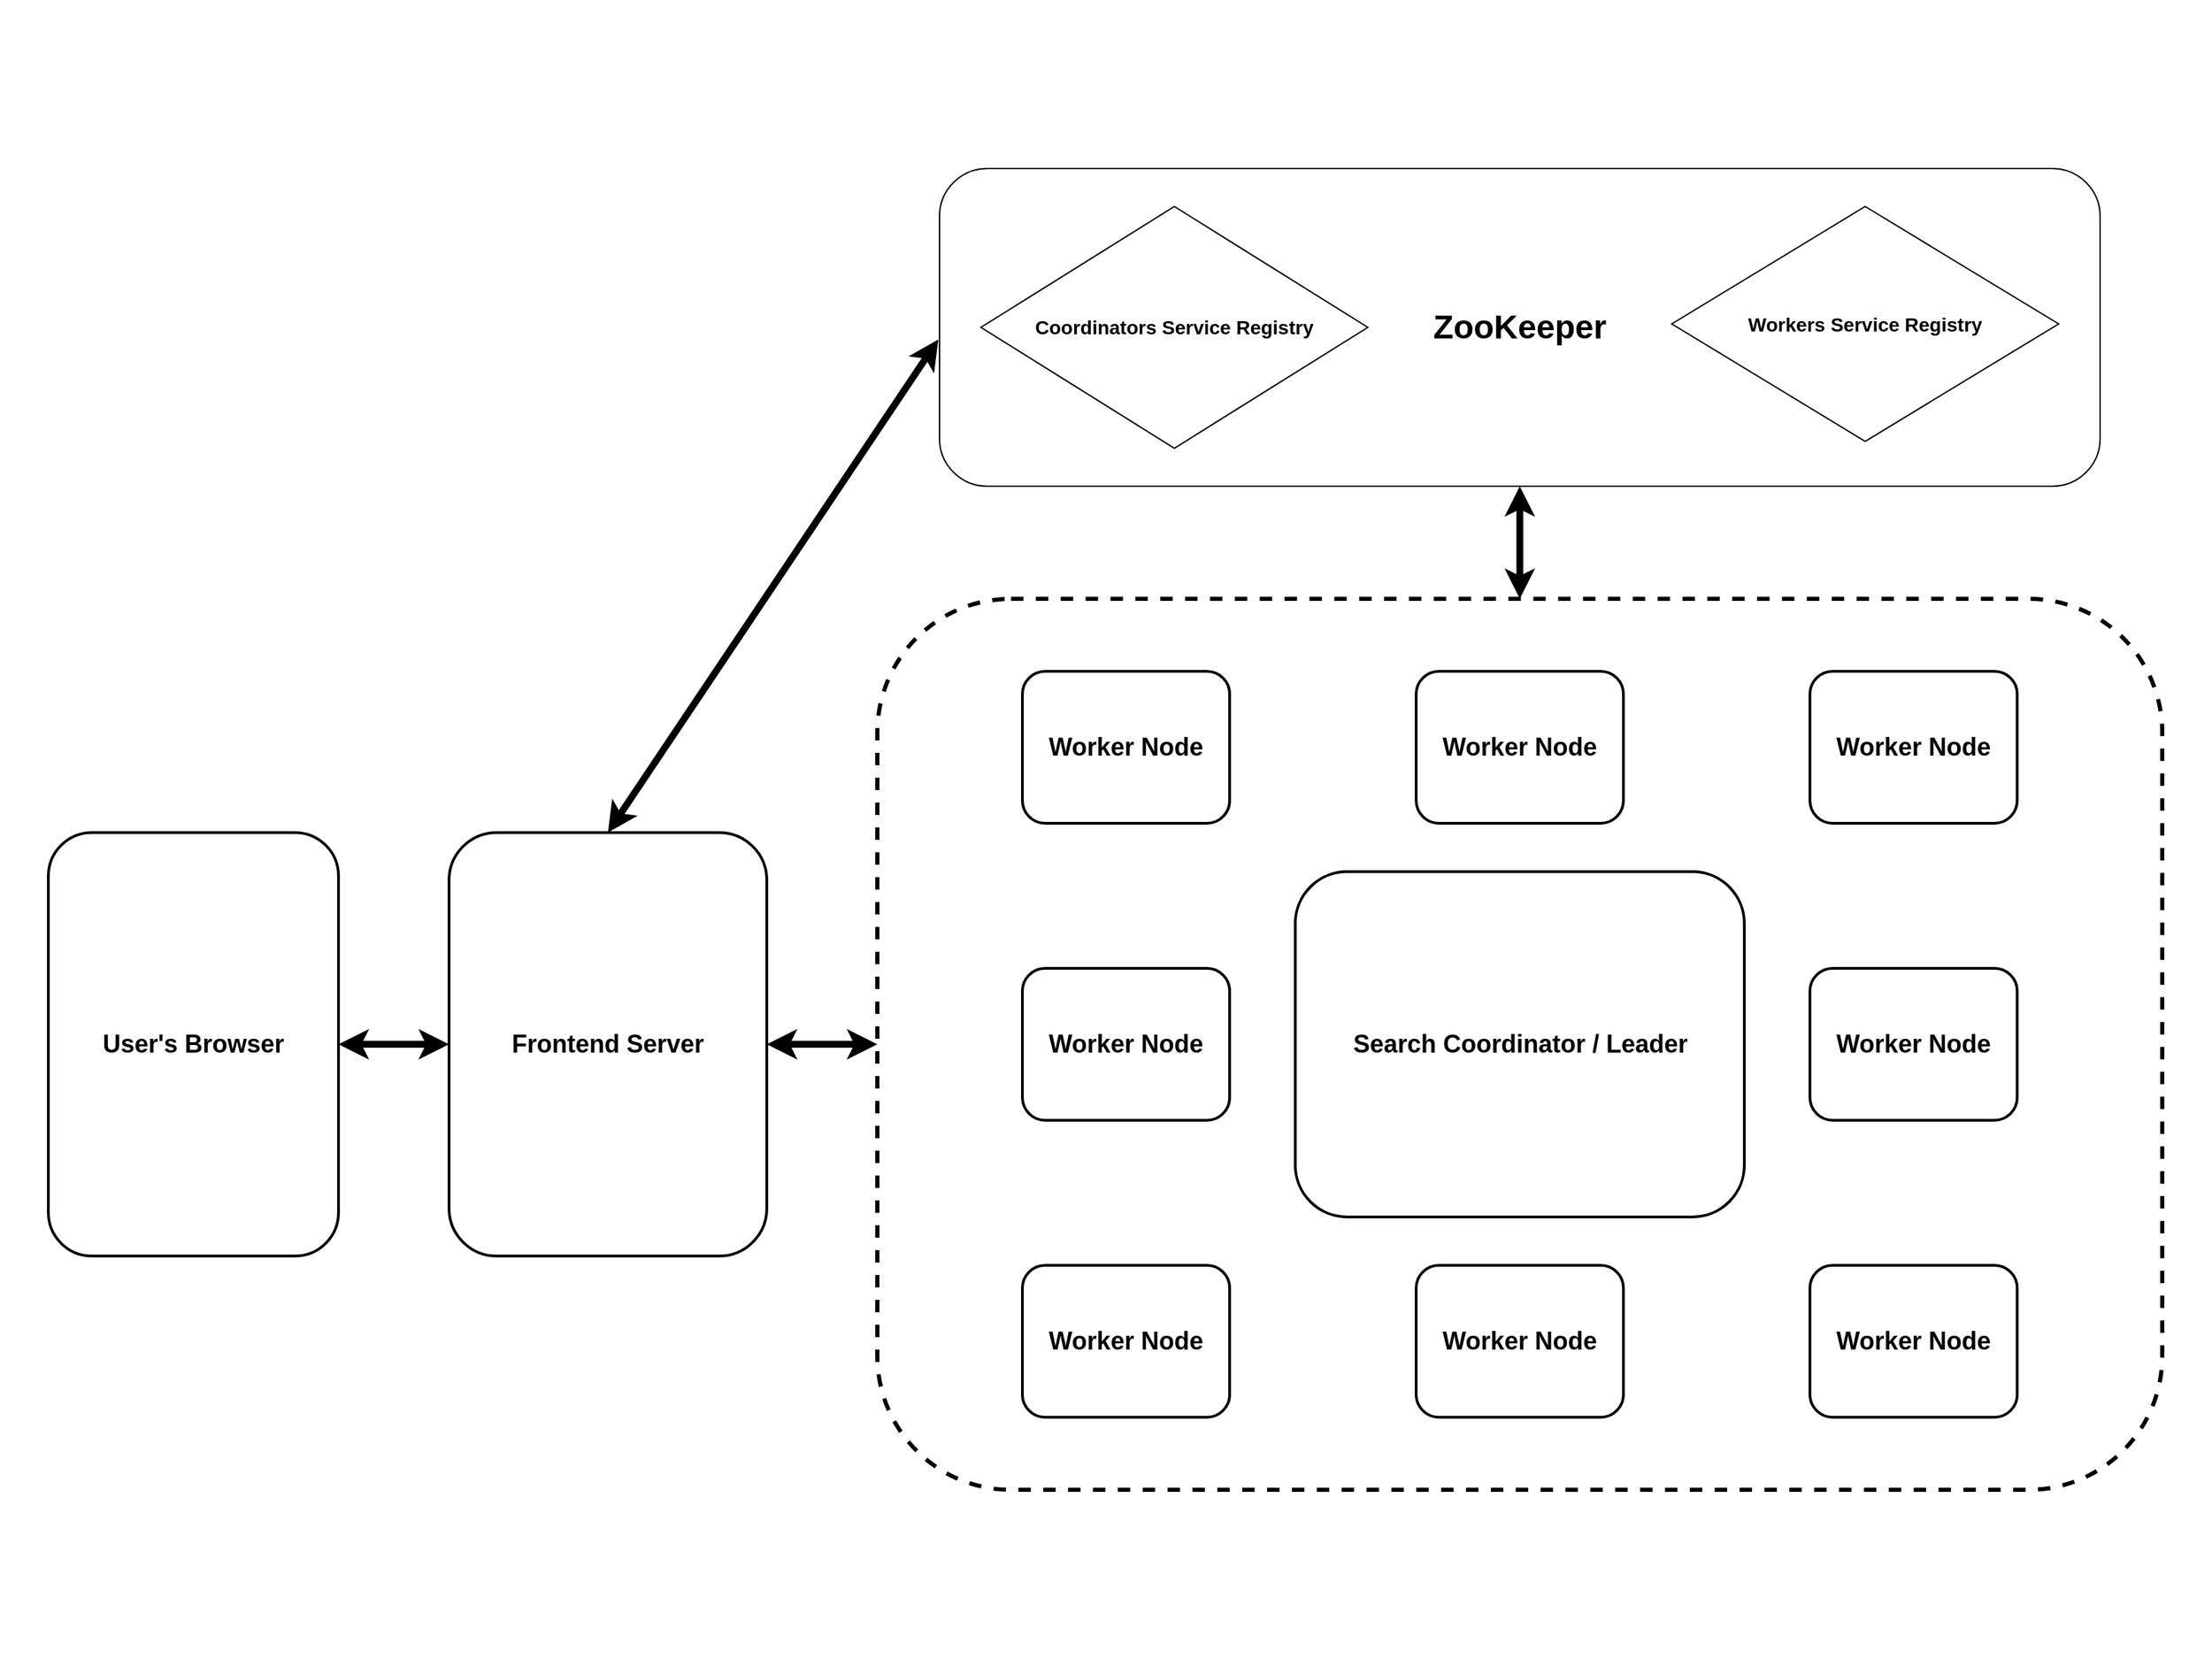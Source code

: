 <mxfile version="24.6.4" type="device">
  <diagram id="C5RBs43oDa-KdzZeNtuy" name="Page-1">
    <mxGraphModel dx="3191" dy="1840" grid="1" gridSize="10" guides="1" tooltips="1" connect="1" arrows="1" fold="1" page="1" pageScale="1" pageWidth="1600" pageHeight="1200" math="0" shadow="0">
      <root>
        <mxCell id="WIyWlLk6GJQsqaUBKTNV-0" />
        <mxCell id="WIyWlLk6GJQsqaUBKTNV-1" parent="WIyWlLk6GJQsqaUBKTNV-0" />
        <mxCell id="dvAfpF75VV0W1YIqzCat-0" value="" style="rounded=0;whiteSpace=wrap;html=1;strokeWidth=0;strokeColor=none;movable=0;resizable=0;rotatable=0;deletable=0;editable=0;locked=1;connectable=0;" vertex="1" parent="WIyWlLk6GJQsqaUBKTNV-1">
          <mxGeometry width="1600" height="1200" as="geometry" />
        </mxCell>
        <mxCell id="dvAfpF75VV0W1YIqzCat-1" value="&lt;font style=&quot;font-size: 18px;&quot;&gt;&lt;b style=&quot;&quot;&gt;Frontend Server&lt;/b&gt;&lt;/font&gt;" style="rounded=1;whiteSpace=wrap;html=1;strokeWidth=2;" vertex="1" parent="WIyWlLk6GJQsqaUBKTNV-1">
          <mxGeometry x="325" y="602.75" width="230" height="306.5" as="geometry" />
        </mxCell>
        <mxCell id="dvAfpF75VV0W1YIqzCat-21" style="rounded=0;orthogonalLoop=1;jettySize=auto;html=1;exitX=0.5;exitY=0;exitDx=0;exitDy=0;entryX=0.5;entryY=1;entryDx=0;entryDy=0;strokeWidth=5;startArrow=classic;startFill=1;" edge="1" parent="WIyWlLk6GJQsqaUBKTNV-1" source="dvAfpF75VV0W1YIqzCat-2" target="dvAfpF75VV0W1YIqzCat-18">
          <mxGeometry relative="1" as="geometry" />
        </mxCell>
        <mxCell id="dvAfpF75VV0W1YIqzCat-2" value="" style="rounded=1;whiteSpace=wrap;html=1;strokeColor=default;dashed=1;strokeWidth=3;movable=1;resizable=1;rotatable=1;deletable=1;editable=1;locked=0;connectable=1;" vertex="1" parent="WIyWlLk6GJQsqaUBKTNV-1">
          <mxGeometry x="635" y="433.5" width="930" height="645" as="geometry" />
        </mxCell>
        <mxCell id="dvAfpF75VV0W1YIqzCat-3" value="&lt;font style=&quot;font-size: 18px;&quot;&gt;&lt;b style=&quot;&quot;&gt;Worker Node&lt;/b&gt;&lt;/font&gt;" style="rounded=1;whiteSpace=wrap;html=1;strokeWidth=2;" vertex="1" parent="WIyWlLk6GJQsqaUBKTNV-1">
          <mxGeometry x="740" y="486" width="150" height="110" as="geometry" />
        </mxCell>
        <mxCell id="dvAfpF75VV0W1YIqzCat-7" value="&lt;font style=&quot;font-size: 18px;&quot;&gt;&lt;b style=&quot;&quot;&gt;Worker Node&lt;/b&gt;&lt;/font&gt;" style="rounded=1;whiteSpace=wrap;html=1;strokeWidth=2;" vertex="1" parent="WIyWlLk6GJQsqaUBKTNV-1">
          <mxGeometry x="1025" y="486" width="150" height="110" as="geometry" />
        </mxCell>
        <mxCell id="dvAfpF75VV0W1YIqzCat-8" value="&lt;font style=&quot;font-size: 18px;&quot;&gt;&lt;b style=&quot;&quot;&gt;Worker Node&lt;/b&gt;&lt;/font&gt;" style="rounded=1;whiteSpace=wrap;html=1;strokeWidth=2;" vertex="1" parent="WIyWlLk6GJQsqaUBKTNV-1">
          <mxGeometry x="1310" y="486" width="150" height="110" as="geometry" />
        </mxCell>
        <mxCell id="dvAfpF75VV0W1YIqzCat-10" value="&lt;font style=&quot;font-size: 18px;&quot;&gt;&lt;b style=&quot;&quot;&gt;Worker Node&lt;/b&gt;&lt;/font&gt;" style="rounded=1;whiteSpace=wrap;html=1;strokeWidth=2;" vertex="1" parent="WIyWlLk6GJQsqaUBKTNV-1">
          <mxGeometry x="740" y="701" width="150" height="110" as="geometry" />
        </mxCell>
        <mxCell id="dvAfpF75VV0W1YIqzCat-11" value="&lt;font style=&quot;font-size: 18px;&quot;&gt;&lt;b style=&quot;&quot;&gt;Worker Node&lt;/b&gt;&lt;/font&gt;" style="rounded=1;whiteSpace=wrap;html=1;strokeWidth=2;" vertex="1" parent="WIyWlLk6GJQsqaUBKTNV-1">
          <mxGeometry x="1310" y="701" width="150" height="110" as="geometry" />
        </mxCell>
        <mxCell id="dvAfpF75VV0W1YIqzCat-12" value="&lt;font style=&quot;font-size: 18px;&quot;&gt;&lt;b style=&quot;&quot;&gt;Worker Node&lt;/b&gt;&lt;/font&gt;" style="rounded=1;whiteSpace=wrap;html=1;strokeWidth=2;" vertex="1" parent="WIyWlLk6GJQsqaUBKTNV-1">
          <mxGeometry x="1025" y="916" width="150" height="110" as="geometry" />
        </mxCell>
        <mxCell id="dvAfpF75VV0W1YIqzCat-13" value="&lt;font style=&quot;font-size: 18px;&quot;&gt;&lt;b style=&quot;&quot;&gt;Worker Node&lt;/b&gt;&lt;/font&gt;" style="rounded=1;whiteSpace=wrap;html=1;strokeWidth=2;" vertex="1" parent="WIyWlLk6GJQsqaUBKTNV-1">
          <mxGeometry x="740" y="916" width="150" height="110" as="geometry" />
        </mxCell>
        <mxCell id="dvAfpF75VV0W1YIqzCat-14" value="&lt;font style=&quot;font-size: 18px;&quot;&gt;&lt;b style=&quot;&quot;&gt;Worker Node&lt;/b&gt;&lt;/font&gt;" style="rounded=1;whiteSpace=wrap;html=1;strokeWidth=2;" vertex="1" parent="WIyWlLk6GJQsqaUBKTNV-1">
          <mxGeometry x="1310" y="916" width="150" height="110" as="geometry" />
        </mxCell>
        <mxCell id="dvAfpF75VV0W1YIqzCat-15" value="&lt;font style=&quot;font-size: 18px;&quot;&gt;&lt;b style=&quot;&quot;&gt;Search Coordinator / Leader&lt;/b&gt;&lt;/font&gt;" style="rounded=1;whiteSpace=wrap;html=1;strokeWidth=2;" vertex="1" parent="WIyWlLk6GJQsqaUBKTNV-1">
          <mxGeometry x="937.5" y="631" width="325" height="250" as="geometry" />
        </mxCell>
        <mxCell id="dvAfpF75VV0W1YIqzCat-18" value="&lt;b style=&quot;font-size: 24px;&quot;&gt;ZooKeeper&lt;/b&gt;" style="rounded=1;whiteSpace=wrap;html=1;" vertex="1" parent="WIyWlLk6GJQsqaUBKTNV-1">
          <mxGeometry x="680" y="122" width="840" height="230" as="geometry" />
        </mxCell>
        <mxCell id="dvAfpF75VV0W1YIqzCat-17" value="&lt;font style=&quot;font-size: 14px;&quot;&gt;&lt;b&gt;Workers Service Registry&lt;/b&gt;&lt;/font&gt;" style="rhombus;whiteSpace=wrap;html=1;" vertex="1" parent="WIyWlLk6GJQsqaUBKTNV-1">
          <mxGeometry x="1210" y="149.5" width="280" height="170" as="geometry" />
        </mxCell>
        <mxCell id="dvAfpF75VV0W1YIqzCat-19" value="&lt;font style=&quot;font-size: 14px;&quot;&gt;&lt;b&gt;Coordinators Service Registry&lt;/b&gt;&lt;/font&gt;" style="rhombus;whiteSpace=wrap;html=1;" vertex="1" parent="WIyWlLk6GJQsqaUBKTNV-1">
          <mxGeometry x="710" y="149.5" width="280" height="175" as="geometry" />
        </mxCell>
        <mxCell id="dvAfpF75VV0W1YIqzCat-20" value="" style="endArrow=classic;startArrow=classic;html=1;rounded=0;exitX=1;exitY=0.5;exitDx=0;exitDy=0;entryX=0;entryY=0.5;entryDx=0;entryDy=0;strokeWidth=5;" edge="1" parent="WIyWlLk6GJQsqaUBKTNV-1" source="dvAfpF75VV0W1YIqzCat-1" target="dvAfpF75VV0W1YIqzCat-2">
          <mxGeometry width="50" height="50" relative="1" as="geometry">
            <mxPoint x="595" y="912" as="sourcePoint" />
            <mxPoint x="645" y="862" as="targetPoint" />
          </mxGeometry>
        </mxCell>
        <mxCell id="dvAfpF75VV0W1YIqzCat-22" style="rounded=0;orthogonalLoop=1;jettySize=auto;html=1;exitX=0.5;exitY=0;exitDx=0;exitDy=0;entryX=-0.001;entryY=0.538;entryDx=0;entryDy=0;entryPerimeter=0;strokeWidth=5;startArrow=classic;startFill=1;" edge="1" parent="WIyWlLk6GJQsqaUBKTNV-1" source="dvAfpF75VV0W1YIqzCat-1" target="dvAfpF75VV0W1YIqzCat-18">
          <mxGeometry relative="1" as="geometry" />
        </mxCell>
        <mxCell id="dvAfpF75VV0W1YIqzCat-24" style="edgeStyle=orthogonalEdgeStyle;rounded=0;orthogonalLoop=1;jettySize=auto;html=1;exitX=1;exitY=0.5;exitDx=0;exitDy=0;entryX=0;entryY=0.5;entryDx=0;entryDy=0;startArrow=classic;startFill=1;strokeWidth=5;" edge="1" parent="WIyWlLk6GJQsqaUBKTNV-1" source="dvAfpF75VV0W1YIqzCat-23" target="dvAfpF75VV0W1YIqzCat-1">
          <mxGeometry relative="1" as="geometry" />
        </mxCell>
        <mxCell id="dvAfpF75VV0W1YIqzCat-23" value="&lt;span style=&quot;font-size: 18px;&quot;&gt;&lt;b&gt;User&#39;s Browser&lt;/b&gt;&lt;/span&gt;" style="rounded=1;whiteSpace=wrap;html=1;strokeWidth=2;" vertex="1" parent="WIyWlLk6GJQsqaUBKTNV-1">
          <mxGeometry x="35" y="602.75" width="210" height="306.5" as="geometry" />
        </mxCell>
      </root>
    </mxGraphModel>
  </diagram>
</mxfile>
